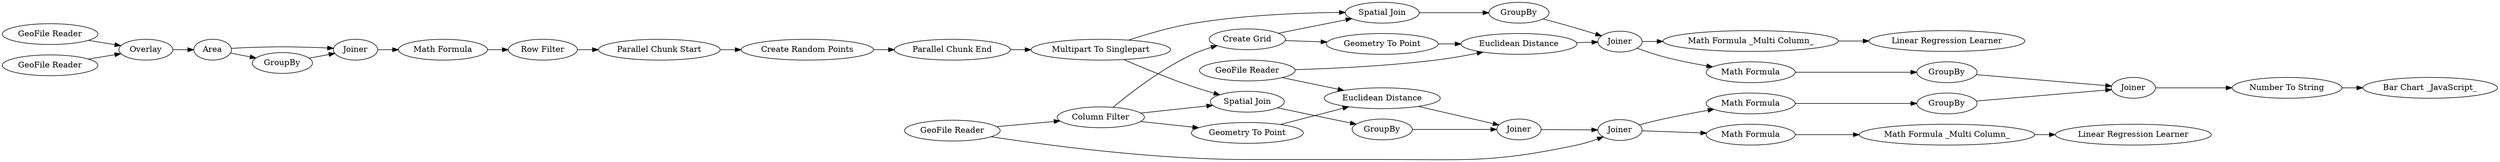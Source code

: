 digraph {
	1 [label="GeoFile Reader"]
	2 [label="GeoFile Reader"]
	3 [label=Overlay]
	4 [label=Area]
	5 [label=GroupBy]
	6 [label="Math Formula"]
	7 [label=Joiner]
	8 [label="Row Filter"]
	9 [label="Parallel Chunk Start"]
	11 [label="Parallel Chunk End"]
	12 [label="Multipart To Singlepart"]
	13 [label="GeoFile Reader"]
	14 [label="Create Grid"]
	15 [label="Column Filter"]
	16 [label="Spatial Join"]
	17 [label=GroupBy]
	18 [label="Geometry To Point"]
	19 [label="GeoFile Reader"]
	20 [label="Euclidean Distance"]
	21 [label=Joiner]
	22 [label="Math Formula _Multi Column_"]
	23 [label="Linear Regression Learner"]
	24 [label="Spatial Join"]
	25 [label=GroupBy]
	26 [label="Geometry To Point"]
	27 [label="Euclidean Distance"]
	28 [label=Joiner]
	29 [label=Joiner]
	30 [label="Math Formula"]
	31 [label="Math Formula _Multi Column_"]
	32 [label="Linear Regression Learner"]
	33 [label="Math Formula"]
	34 [label=GroupBy]
	35 [label=GroupBy]
	36 [label="Math Formula"]
	37 [label=Joiner]
	38 [label="Number To String"]
	39 [label="Bar Chart _JavaScript_"]
	116 [label="Create Random Points"]
	1 -> 3
	2 -> 3
	3 -> 4
	4 -> 5
	4 -> 7
	5 -> 7
	6 -> 8
	7 -> 6
	8 -> 9
	9 -> 116
	11 -> 12
	12 -> 24
	12 -> 16
	13 -> 15
	13 -> 29
	14 -> 18
	14 -> 16
	15 -> 14
	15 -> 26
	15 -> 24
	16 -> 17
	17 -> 21
	18 -> 20
	19 -> 20
	19 -> 27
	20 -> 21
	21 -> 22
	21 -> 33
	22 -> 23
	24 -> 25
	25 -> 28
	26 -> 27
	27 -> 28
	28 -> 29
	29 -> 30
	29 -> 36
	30 -> 31
	31 -> 32
	33 -> 34
	34 -> 37
	35 -> 37
	36 -> 35
	37 -> 38
	38 -> 39
	116 -> 11
	rankdir=LR
}
